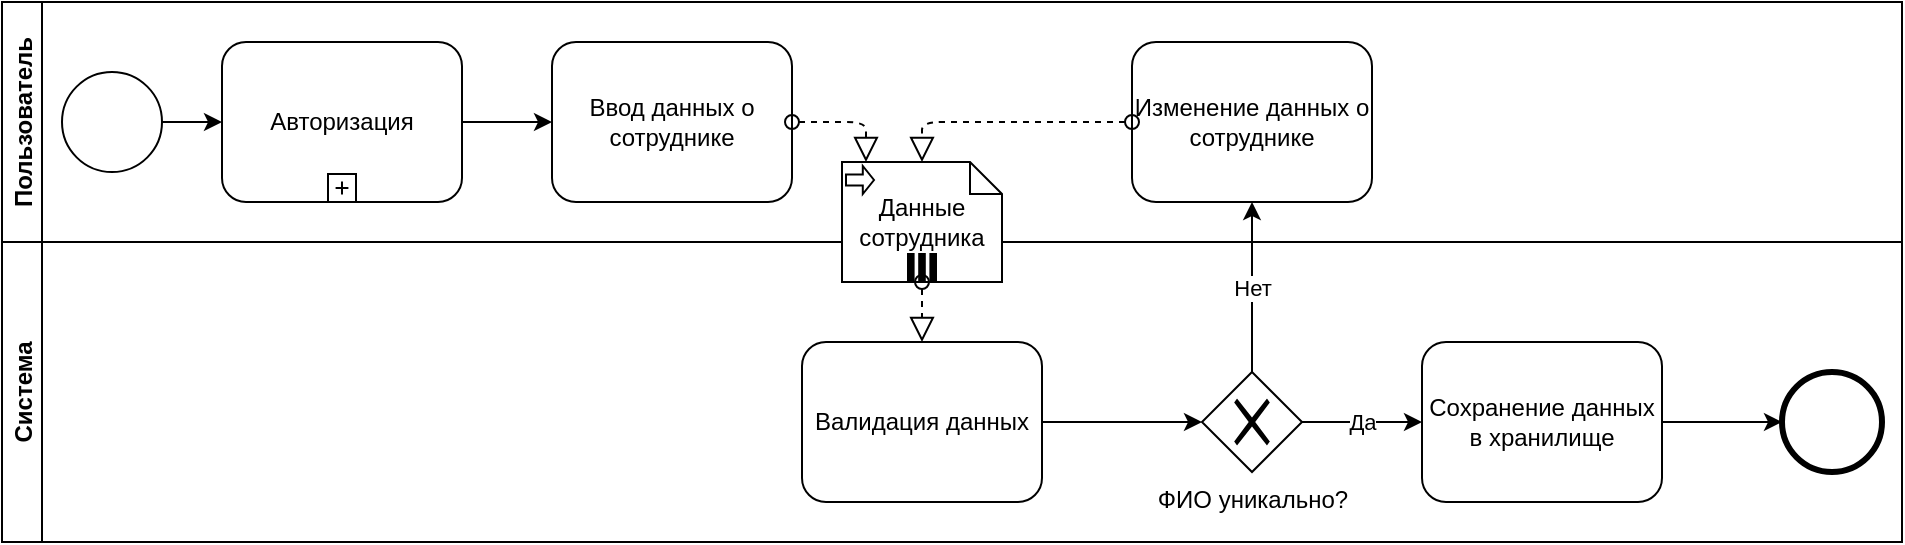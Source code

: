 <mxfile version="13.1.3" type="github"><diagram name="Page-1" id="2a216829-ef6e-dabb-86c1-c78162f3ba2b"><mxGraphModel dx="428" dy="585" grid="1" gridSize="10" guides="1" tooltips="1" connect="1" arrows="1" fold="1" page="1" pageScale="1" pageWidth="850" pageHeight="1100" background="#ffffff" math="0" shadow="0"><root><mxCell id="0"/><mxCell id="1" parent="0"/><mxCell id="4wnF-B8zjgfcxei6WWA4-5" value="Система" style="swimlane;startSize=20;horizontal=0;" vertex="1" parent="1"><mxGeometry x="940" y="550" width="950" height="150" as="geometry"/></mxCell><mxCell id="4wnF-B8zjgfcxei6WWA4-25" value="" style="edgeStyle=orthogonalEdgeStyle;rounded=0;orthogonalLoop=1;jettySize=auto;html=1;" edge="1" parent="4wnF-B8zjgfcxei6WWA4-5" source="4wnF-B8zjgfcxei6WWA4-22" target="4wnF-B8zjgfcxei6WWA4-24"><mxGeometry relative="1" as="geometry"/></mxCell><mxCell id="4wnF-B8zjgfcxei6WWA4-22" value="Валидация данных" style="shape=ext;rounded=1;html=1;whiteSpace=wrap;" vertex="1" parent="4wnF-B8zjgfcxei6WWA4-5"><mxGeometry x="400" y="50" width="120" height="80" as="geometry"/></mxCell><mxCell id="4wnF-B8zjgfcxei6WWA4-29" value="Да" style="edgeStyle=orthogonalEdgeStyle;rounded=0;orthogonalLoop=1;jettySize=auto;html=1;" edge="1" parent="4wnF-B8zjgfcxei6WWA4-5" source="4wnF-B8zjgfcxei6WWA4-24" target="4wnF-B8zjgfcxei6WWA4-28"><mxGeometry relative="1" as="geometry"/></mxCell><mxCell id="4wnF-B8zjgfcxei6WWA4-24" value="ФИО уникально?" style="shape=mxgraph.bpmn.shape;html=1;verticalLabelPosition=bottom;labelBackgroundColor=#ffffff;verticalAlign=top;align=center;perimeter=rhombusPerimeter;background=gateway;outlineConnect=0;outline=none;symbol=exclusiveGw;" vertex="1" parent="4wnF-B8zjgfcxei6WWA4-5"><mxGeometry x="600" y="65" width="50" height="50" as="geometry"/></mxCell><mxCell id="4wnF-B8zjgfcxei6WWA4-35" value="" style="edgeStyle=orthogonalEdgeStyle;rounded=0;orthogonalLoop=1;jettySize=auto;html=1;" edge="1" parent="4wnF-B8zjgfcxei6WWA4-5" source="4wnF-B8zjgfcxei6WWA4-28" target="4wnF-B8zjgfcxei6WWA4-34"><mxGeometry relative="1" as="geometry"/></mxCell><mxCell id="4wnF-B8zjgfcxei6WWA4-28" value="Сохранение данных в хранилище" style="shape=ext;rounded=1;html=1;whiteSpace=wrap;" vertex="1" parent="4wnF-B8zjgfcxei6WWA4-5"><mxGeometry x="710" y="50" width="120" height="80" as="geometry"/></mxCell><mxCell id="4wnF-B8zjgfcxei6WWA4-34" value="" style="shape=mxgraph.bpmn.shape;html=1;verticalLabelPosition=bottom;labelBackgroundColor=#ffffff;verticalAlign=top;align=center;perimeter=ellipsePerimeter;outlineConnect=0;outline=end;symbol=general;" vertex="1" parent="4wnF-B8zjgfcxei6WWA4-5"><mxGeometry x="890" y="65" width="50" height="50" as="geometry"/></mxCell><mxCell id="4wnF-B8zjgfcxei6WWA4-6" value="Пользователь" style="swimlane;startSize=20;horizontal=0;" vertex="1" parent="1"><mxGeometry x="940" y="430" width="950" height="120" as="geometry"/></mxCell><mxCell id="4wnF-B8zjgfcxei6WWA4-12" value="" style="edgeStyle=orthogonalEdgeStyle;rounded=0;orthogonalLoop=1;jettySize=auto;html=1;" edge="1" parent="4wnF-B8zjgfcxei6WWA4-6" source="4wnF-B8zjgfcxei6WWA4-7" target="4wnF-B8zjgfcxei6WWA4-10"><mxGeometry relative="1" as="geometry"/></mxCell><mxCell id="4wnF-B8zjgfcxei6WWA4-7" value="" style="shape=mxgraph.bpmn.shape;html=1;verticalLabelPosition=bottom;labelBackgroundColor=#ffffff;verticalAlign=top;align=center;perimeter=ellipsePerimeter;outlineConnect=0;outline=standard;symbol=general;" vertex="1" parent="4wnF-B8zjgfcxei6WWA4-6"><mxGeometry x="30" y="35" width="50" height="50" as="geometry"/></mxCell><mxCell id="4wnF-B8zjgfcxei6WWA4-14" value="" style="edgeStyle=orthogonalEdgeStyle;rounded=0;orthogonalLoop=1;jettySize=auto;html=1;" edge="1" parent="4wnF-B8zjgfcxei6WWA4-6" source="4wnF-B8zjgfcxei6WWA4-10" target="4wnF-B8zjgfcxei6WWA4-13"><mxGeometry relative="1" as="geometry"/></mxCell><mxCell id="4wnF-B8zjgfcxei6WWA4-10" value="Авторизация" style="html=1;whiteSpace=wrap;rounded=1;dropTarget=0;" vertex="1" parent="4wnF-B8zjgfcxei6WWA4-6"><mxGeometry x="110" y="20" width="120" height="80" as="geometry"/></mxCell><mxCell id="4wnF-B8zjgfcxei6WWA4-11" value="" style="html=1;shape=plus;outlineConnect=0;" vertex="1" parent="4wnF-B8zjgfcxei6WWA4-10"><mxGeometry x="0.5" y="1" width="14" height="14" relative="1" as="geometry"><mxPoint x="-7" y="-14" as="offset"/></mxGeometry></mxCell><mxCell id="4wnF-B8zjgfcxei6WWA4-13" value="Ввод данных о сотруднике" style="shape=ext;rounded=1;html=1;whiteSpace=wrap;" vertex="1" parent="4wnF-B8zjgfcxei6WWA4-6"><mxGeometry x="275" y="20" width="120" height="80" as="geometry"/></mxCell><mxCell id="4wnF-B8zjgfcxei6WWA4-30" value="Изменение данных о сотруднике" style="shape=ext;rounded=1;html=1;whiteSpace=wrap;" vertex="1" parent="4wnF-B8zjgfcxei6WWA4-6"><mxGeometry x="565" y="20" width="120" height="80" as="geometry"/></mxCell><mxCell id="4wnF-B8zjgfcxei6WWA4-21" value="" style="startArrow=oval;startFill=0;startSize=7;endArrow=block;endFill=0;endSize=10;dashed=1;html=1;exitX=1;exitY=0.5;exitDx=0;exitDy=0;entryX=0;entryY=0;entryDx=12;entryDy=0;entryPerimeter=0;" edge="1" parent="1" source="4wnF-B8zjgfcxei6WWA4-13" target="4wnF-B8zjgfcxei6WWA4-15"><mxGeometry width="100" relative="1" as="geometry"><mxPoint x="1220" y="560" as="sourcePoint"/><mxPoint x="1320" y="560" as="targetPoint"/><Array as="points"><mxPoint x="1372" y="490"/></Array></mxGeometry></mxCell><mxCell id="4wnF-B8zjgfcxei6WWA4-15" value="Данные сотрудника" style="shape=note;whiteSpace=wrap;size=16;html=1;dropTarget=0;" vertex="1" parent="1"><mxGeometry x="1360" y="510" width="80" height="60" as="geometry"/></mxCell><mxCell id="4wnF-B8zjgfcxei6WWA4-16" value="" style="html=1;shape=singleArrow;arrowWidth=0.4;arrowSize=0.4;outlineConnect=0;" vertex="1" parent="4wnF-B8zjgfcxei6WWA4-15"><mxGeometry width="14" height="14" relative="1" as="geometry"><mxPoint x="2" y="2" as="offset"/></mxGeometry></mxCell><mxCell id="4wnF-B8zjgfcxei6WWA4-17" value="" style="html=1;whiteSpace=wrap;shape=parallelMarker;outlineConnect=0;" vertex="1" parent="4wnF-B8zjgfcxei6WWA4-15"><mxGeometry x="0.5" y="1" width="14" height="14" relative="1" as="geometry"><mxPoint x="-7" y="-14" as="offset"/></mxGeometry></mxCell><mxCell id="4wnF-B8zjgfcxei6WWA4-23" value="" style="startArrow=oval;startFill=0;startSize=7;endArrow=block;endFill=0;endSize=10;dashed=1;html=1;exitX=0.5;exitY=1;exitDx=0;exitDy=0;" edge="1" parent="1" source="4wnF-B8zjgfcxei6WWA4-17" target="4wnF-B8zjgfcxei6WWA4-22"><mxGeometry width="100" relative="1" as="geometry"><mxPoint x="1380" y="560" as="sourcePoint"/><mxPoint x="1480" y="560" as="targetPoint"/></mxGeometry></mxCell><mxCell id="4wnF-B8zjgfcxei6WWA4-32" value="Нет" style="edgeStyle=orthogonalEdgeStyle;rounded=0;orthogonalLoop=1;jettySize=auto;html=1;" edge="1" parent="1" source="4wnF-B8zjgfcxei6WWA4-24" target="4wnF-B8zjgfcxei6WWA4-30"><mxGeometry relative="1" as="geometry"><mxPoint x="1565" y="535" as="targetPoint"/></mxGeometry></mxCell><mxCell id="4wnF-B8zjgfcxei6WWA4-33" value="" style="startArrow=oval;startFill=0;startSize=7;endArrow=block;endFill=0;endSize=10;dashed=1;html=1;exitX=0;exitY=0.5;exitDx=0;exitDy=0;entryX=0.5;entryY=0;entryDx=0;entryDy=0;entryPerimeter=0;" edge="1" parent="1" source="4wnF-B8zjgfcxei6WWA4-30" target="4wnF-B8zjgfcxei6WWA4-15"><mxGeometry width="100" relative="1" as="geometry"><mxPoint x="1380" y="560" as="sourcePoint"/><mxPoint x="1480" y="560" as="targetPoint"/><Array as="points"><mxPoint x="1400" y="490"/></Array></mxGeometry></mxCell></root></mxGraphModel></diagram></mxfile>